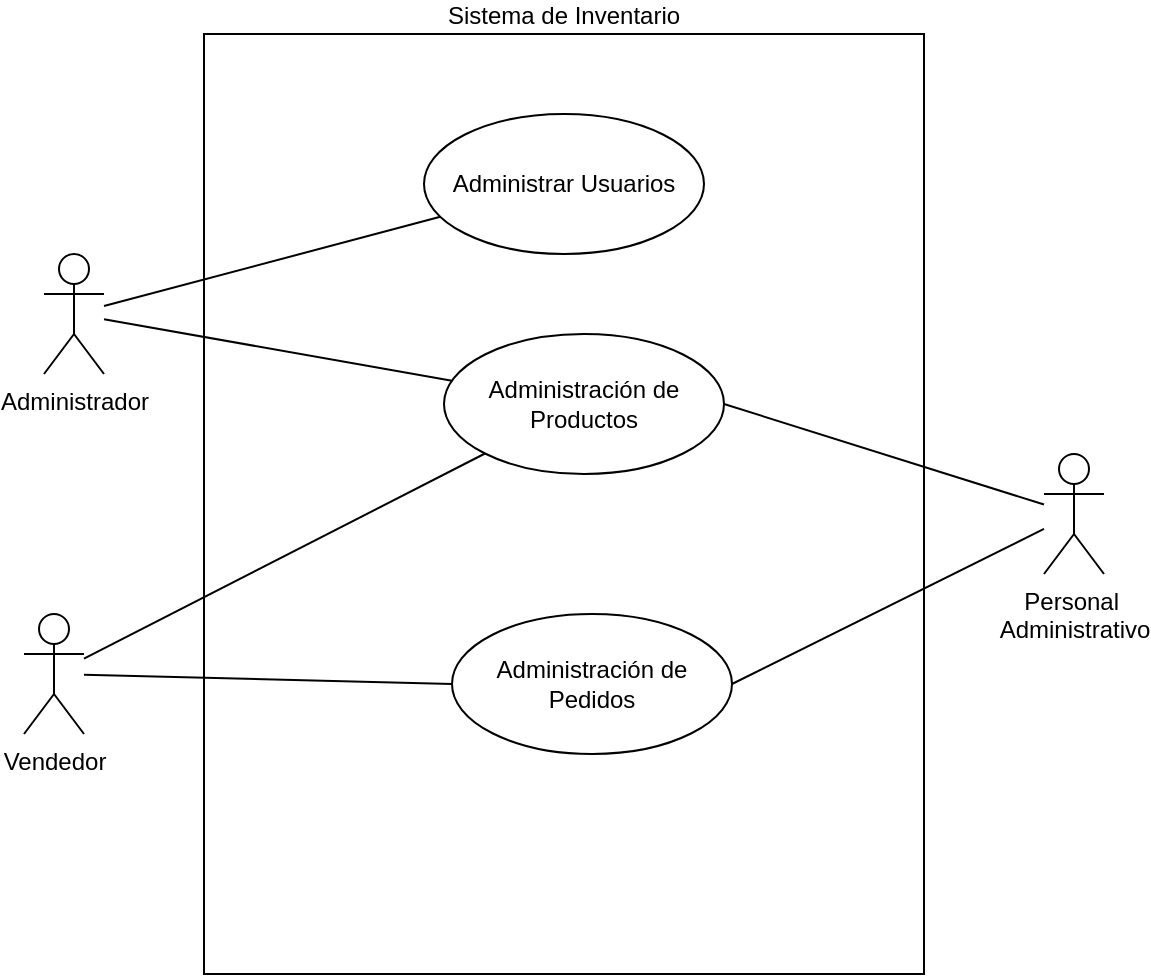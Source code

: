 <mxfile version="27.0.9" pages="4">
  <diagram name="Página-1" id="llKfogAH73QbotW0LFLG">
    <mxGraphModel dx="1426" dy="743" grid="1" gridSize="10" guides="1" tooltips="1" connect="1" arrows="1" fold="1" page="1" pageScale="1" pageWidth="827" pageHeight="1169" math="0" shadow="0">
      <root>
        <mxCell id="0" />
        <mxCell id="1" parent="0" />
        <mxCell id="9_dO9ljPkb3_jfXZ6kEy-17" value="Sistema de Inventario" style="rounded=0;whiteSpace=wrap;html=1;labelPosition=center;verticalLabelPosition=top;align=center;verticalAlign=bottom;" vertex="1" parent="1">
          <mxGeometry x="290" y="60" width="360" height="470" as="geometry" />
        </mxCell>
        <mxCell id="9_dO9ljPkb3_jfXZ6kEy-25" style="rounded=0;orthogonalLoop=1;jettySize=auto;html=1;endArrow=none;startFill=0;" edge="1" parent="1" source="9_dO9ljPkb3_jfXZ6kEy-18" target="9_dO9ljPkb3_jfXZ6kEy-24">
          <mxGeometry relative="1" as="geometry" />
        </mxCell>
        <mxCell id="9_dO9ljPkb3_jfXZ6kEy-28" style="rounded=0;orthogonalLoop=1;jettySize=auto;html=1;endArrow=none;startFill=0;" edge="1" parent="1" source="9_dO9ljPkb3_jfXZ6kEy-18" target="9_dO9ljPkb3_jfXZ6kEy-26">
          <mxGeometry relative="1" as="geometry" />
        </mxCell>
        <mxCell id="9_dO9ljPkb3_jfXZ6kEy-18" value="Administrador&lt;div&gt;&lt;br&gt;&lt;/div&gt;" style="shape=umlActor;verticalLabelPosition=bottom;verticalAlign=top;html=1;outlineConnect=0;" vertex="1" parent="1">
          <mxGeometry x="210" y="170" width="30" height="60" as="geometry" />
        </mxCell>
        <mxCell id="9_dO9ljPkb3_jfXZ6kEy-27" style="rounded=0;orthogonalLoop=1;jettySize=auto;html=1;entryX=1;entryY=0.5;entryDx=0;entryDy=0;endArrow=none;startFill=0;" edge="1" parent="1" source="9_dO9ljPkb3_jfXZ6kEy-20" target="9_dO9ljPkb3_jfXZ6kEy-26">
          <mxGeometry relative="1" as="geometry" />
        </mxCell>
        <mxCell id="9_dO9ljPkb3_jfXZ6kEy-31" style="rounded=0;orthogonalLoop=1;jettySize=auto;html=1;entryX=1;entryY=0.5;entryDx=0;entryDy=0;endArrow=none;startFill=0;" edge="1" parent="1" source="9_dO9ljPkb3_jfXZ6kEy-20" target="9_dO9ljPkb3_jfXZ6kEy-30">
          <mxGeometry relative="1" as="geometry" />
        </mxCell>
        <mxCell id="9_dO9ljPkb3_jfXZ6kEy-20" value="&lt;div&gt;Personal&amp;nbsp;&lt;/div&gt;&lt;div&gt;Administrativo&lt;/div&gt;&lt;div&gt;&lt;br&gt;&lt;/div&gt;" style="shape=umlActor;verticalLabelPosition=bottom;verticalAlign=top;html=1;outlineConnect=0;" vertex="1" parent="1">
          <mxGeometry x="710" y="270" width="30" height="60" as="geometry" />
        </mxCell>
        <mxCell id="9_dO9ljPkb3_jfXZ6kEy-29" style="rounded=0;orthogonalLoop=1;jettySize=auto;html=1;entryX=0;entryY=1;entryDx=0;entryDy=0;endArrow=none;startFill=0;" edge="1" parent="1" source="9_dO9ljPkb3_jfXZ6kEy-21" target="9_dO9ljPkb3_jfXZ6kEy-26">
          <mxGeometry relative="1" as="geometry" />
        </mxCell>
        <mxCell id="9_dO9ljPkb3_jfXZ6kEy-32" style="rounded=0;orthogonalLoop=1;jettySize=auto;html=1;entryX=0;entryY=0.5;entryDx=0;entryDy=0;endArrow=none;startFill=0;" edge="1" parent="1" source="9_dO9ljPkb3_jfXZ6kEy-21" target="9_dO9ljPkb3_jfXZ6kEy-30">
          <mxGeometry relative="1" as="geometry" />
        </mxCell>
        <mxCell id="9_dO9ljPkb3_jfXZ6kEy-21" value="&lt;div&gt;Vendedor&lt;/div&gt;" style="shape=umlActor;verticalLabelPosition=bottom;verticalAlign=top;html=1;outlineConnect=0;" vertex="1" parent="1">
          <mxGeometry x="200" y="350" width="30" height="60" as="geometry" />
        </mxCell>
        <mxCell id="9_dO9ljPkb3_jfXZ6kEy-24" value="Administrar Usuarios" style="ellipse;whiteSpace=wrap;html=1;" vertex="1" parent="1">
          <mxGeometry x="400" y="100" width="140" height="70" as="geometry" />
        </mxCell>
        <mxCell id="9_dO9ljPkb3_jfXZ6kEy-26" value="Administración de Productos" style="ellipse;whiteSpace=wrap;html=1;" vertex="1" parent="1">
          <mxGeometry x="410" y="210" width="140" height="70" as="geometry" />
        </mxCell>
        <mxCell id="9_dO9ljPkb3_jfXZ6kEy-30" value="Administración de Pedidos" style="ellipse;whiteSpace=wrap;html=1;" vertex="1" parent="1">
          <mxGeometry x="414" y="350" width="140" height="70" as="geometry" />
        </mxCell>
      </root>
    </mxGraphModel>
  </diagram>
  <diagram id="m4KOnaXgod95R0eAccf6" name="Página-2">
    <mxGraphModel dx="1426" dy="743" grid="1" gridSize="10" guides="1" tooltips="1" connect="1" arrows="1" fold="1" page="1" pageScale="1" pageWidth="827" pageHeight="1169" math="0" shadow="0">
      <root>
        <mxCell id="0" />
        <mxCell id="1" parent="0" />
        <mxCell id="FEWvKkGXmjPkkgMHIVoE-1" value="Administración de usuarios" style="rounded=0;whiteSpace=wrap;html=1;labelPosition=center;verticalLabelPosition=top;align=center;verticalAlign=bottom;" vertex="1" parent="1">
          <mxGeometry x="230" y="370" width="360" height="470" as="geometry" />
        </mxCell>
        <mxCell id="FEWvKkGXmjPkkgMHIVoE-7" style="rounded=0;orthogonalLoop=1;jettySize=auto;html=1;entryX=0;entryY=0.5;entryDx=0;entryDy=0;endArrow=none;startFill=0;" edge="1" parent="1" source="FEWvKkGXmjPkkgMHIVoE-2" target="FEWvKkGXmjPkkgMHIVoE-3">
          <mxGeometry relative="1" as="geometry" />
        </mxCell>
        <mxCell id="FEWvKkGXmjPkkgMHIVoE-8" style="rounded=0;orthogonalLoop=1;jettySize=auto;html=1;endArrow=none;startFill=0;" edge="1" parent="1" source="FEWvKkGXmjPkkgMHIVoE-2" target="FEWvKkGXmjPkkgMHIVoE-4">
          <mxGeometry relative="1" as="geometry" />
        </mxCell>
        <mxCell id="FEWvKkGXmjPkkgMHIVoE-9" style="rounded=0;orthogonalLoop=1;jettySize=auto;html=1;endArrow=none;startFill=0;" edge="1" parent="1" source="FEWvKkGXmjPkkgMHIVoE-2" target="FEWvKkGXmjPkkgMHIVoE-5">
          <mxGeometry relative="1" as="geometry" />
        </mxCell>
        <mxCell id="FEWvKkGXmjPkkgMHIVoE-10" style="rounded=0;orthogonalLoop=1;jettySize=auto;html=1;entryX=0;entryY=0.5;entryDx=0;entryDy=0;endArrow=none;startFill=0;" edge="1" parent="1" source="FEWvKkGXmjPkkgMHIVoE-2" target="FEWvKkGXmjPkkgMHIVoE-6">
          <mxGeometry relative="1" as="geometry" />
        </mxCell>
        <mxCell id="FEWvKkGXmjPkkgMHIVoE-2" value="Administrador" style="shape=umlActor;verticalLabelPosition=bottom;verticalAlign=top;html=1;" vertex="1" parent="1">
          <mxGeometry x="160" y="560" width="30" height="60" as="geometry" />
        </mxCell>
        <mxCell id="FEWvKkGXmjPkkgMHIVoE-3" value="Agregar Usuarios" style="ellipse;whiteSpace=wrap;html=1;" vertex="1" parent="1">
          <mxGeometry x="340" y="410" width="140" height="70" as="geometry" />
        </mxCell>
        <mxCell id="FEWvKkGXmjPkkgMHIVoE-4" value="Consultar Usuarios" style="ellipse;whiteSpace=wrap;html=1;" vertex="1" parent="1">
          <mxGeometry x="340" y="500" width="140" height="70" as="geometry" />
        </mxCell>
        <mxCell id="FEWvKkGXmjPkkgMHIVoE-5" value="Actualizar usuarios" style="ellipse;whiteSpace=wrap;html=1;" vertex="1" parent="1">
          <mxGeometry x="340" y="585" width="140" height="70" as="geometry" />
        </mxCell>
        <mxCell id="FEWvKkGXmjPkkgMHIVoE-6" value="Eliminar Usuarios" style="ellipse;whiteSpace=wrap;html=1;" vertex="1" parent="1">
          <mxGeometry x="340" y="680" width="140" height="70" as="geometry" />
        </mxCell>
      </root>
    </mxGraphModel>
  </diagram>
  <diagram id="wRIO-74eGpNeyaIytteZ" name="Página-3">
    <mxGraphModel dx="1426" dy="743" grid="1" gridSize="10" guides="1" tooltips="1" connect="1" arrows="1" fold="1" page="1" pageScale="1" pageWidth="827" pageHeight="1169" math="0" shadow="0">
      <root>
        <mxCell id="0" />
        <mxCell id="1" parent="0" />
        <mxCell id="Uo1YUi1C9ECrQ9FItZ4_-1" value="Administración de productos" style="rounded=0;whiteSpace=wrap;html=1;labelPosition=center;verticalLabelPosition=top;align=center;verticalAlign=bottom;" vertex="1" parent="1">
          <mxGeometry x="230" y="90" width="360" height="470" as="geometry" />
        </mxCell>
        <mxCell id="Uo1YUi1C9ECrQ9FItZ4_-2" style="rounded=0;orthogonalLoop=1;jettySize=auto;html=1;entryX=0;entryY=0.5;entryDx=0;entryDy=0;endArrow=none;startFill=0;" edge="1" parent="1" source="Uo1YUi1C9ECrQ9FItZ4_-6" target="Uo1YUi1C9ECrQ9FItZ4_-7">
          <mxGeometry relative="1" as="geometry" />
        </mxCell>
        <mxCell id="Uo1YUi1C9ECrQ9FItZ4_-3" style="rounded=0;orthogonalLoop=1;jettySize=auto;html=1;endArrow=none;startFill=0;" edge="1" parent="1" source="Uo1YUi1C9ECrQ9FItZ4_-6" target="Uo1YUi1C9ECrQ9FItZ4_-8">
          <mxGeometry relative="1" as="geometry" />
        </mxCell>
        <mxCell id="Uo1YUi1C9ECrQ9FItZ4_-4" style="rounded=0;orthogonalLoop=1;jettySize=auto;html=1;endArrow=none;startFill=0;" edge="1" parent="1" source="Uo1YUi1C9ECrQ9FItZ4_-6" target="Uo1YUi1C9ECrQ9FItZ4_-9">
          <mxGeometry relative="1" as="geometry" />
        </mxCell>
        <mxCell id="Uo1YUi1C9ECrQ9FItZ4_-5" style="rounded=0;orthogonalLoop=1;jettySize=auto;html=1;entryX=0;entryY=0.5;entryDx=0;entryDy=0;endArrow=none;startFill=0;" edge="1" parent="1" source="Uo1YUi1C9ECrQ9FItZ4_-6" target="Uo1YUi1C9ECrQ9FItZ4_-10">
          <mxGeometry relative="1" as="geometry" />
        </mxCell>
        <mxCell id="Uo1YUi1C9ECrQ9FItZ4_-6" value="&lt;div&gt;Personal&amp;nbsp;&lt;/div&gt;&lt;div&gt;Administrativo&lt;/div&gt;&lt;div&gt;&lt;br&gt;&lt;/div&gt;" style="shape=umlActor;verticalLabelPosition=bottom;verticalAlign=top;html=1;" vertex="1" parent="1">
          <mxGeometry x="160" y="280" width="30" height="60" as="geometry" />
        </mxCell>
        <mxCell id="Uo1YUi1C9ECrQ9FItZ4_-7" value="Agregar Productos" style="ellipse;whiteSpace=wrap;html=1;" vertex="1" parent="1">
          <mxGeometry x="340" y="130" width="140" height="70" as="geometry" />
        </mxCell>
        <mxCell id="Uo1YUi1C9ECrQ9FItZ4_-8" value="Consultar Productos" style="ellipse;whiteSpace=wrap;html=1;" vertex="1" parent="1">
          <mxGeometry x="340" y="220" width="140" height="70" as="geometry" />
        </mxCell>
        <mxCell id="Uo1YUi1C9ECrQ9FItZ4_-9" value="Actualizar Productos (Agregar inventario)" style="ellipse;whiteSpace=wrap;html=1;" vertex="1" parent="1">
          <mxGeometry x="340" y="305" width="140" height="70" as="geometry" />
        </mxCell>
        <mxCell id="Uo1YUi1C9ECrQ9FItZ4_-10" value="Eliminar Productos" style="ellipse;whiteSpace=wrap;html=1;" vertex="1" parent="1">
          <mxGeometry x="340" y="400" width="140" height="70" as="geometry" />
        </mxCell>
        <mxCell id="nSmHEbGJ8A100pLY9o74-3" style="rounded=0;orthogonalLoop=1;jettySize=auto;html=1;entryX=1;entryY=0.5;entryDx=0;entryDy=0;endArrow=none;startFill=0;" edge="1" parent="1" source="nSmHEbGJ8A100pLY9o74-1" target="Uo1YUi1C9ECrQ9FItZ4_-8">
          <mxGeometry relative="1" as="geometry" />
        </mxCell>
        <mxCell id="nSmHEbGJ8A100pLY9o74-1" value="Vendedor" style="shape=umlActor;verticalLabelPosition=bottom;verticalAlign=top;html=1;" vertex="1" parent="1">
          <mxGeometry x="650" y="290" width="30" height="60" as="geometry" />
        </mxCell>
      </root>
    </mxGraphModel>
  </diagram>
  <diagram name="Página-4" id="x6cQ1gqJ43xzpBo3fvuV">
    <mxGraphModel dx="1426" dy="743" grid="1" gridSize="10" guides="1" tooltips="1" connect="1" arrows="1" fold="1" page="1" pageScale="1" pageWidth="827" pageHeight="1169" math="0" shadow="0">
      <root>
        <mxCell id="4ryGJde8-RNaSiQiBpDm-0" />
        <mxCell id="4ryGJde8-RNaSiQiBpDm-1" parent="4ryGJde8-RNaSiQiBpDm-0" />
        <mxCell id="4ryGJde8-RNaSiQiBpDm-2" value="Administración de pedidos" style="rounded=0;whiteSpace=wrap;html=1;labelPosition=center;verticalLabelPosition=top;align=center;verticalAlign=bottom;" vertex="1" parent="4ryGJde8-RNaSiQiBpDm-1">
          <mxGeometry x="230" y="90" width="360" height="430" as="geometry" />
        </mxCell>
        <mxCell id="4ryGJde8-RNaSiQiBpDm-3" style="rounded=0;orthogonalLoop=1;jettySize=auto;html=1;entryX=0;entryY=0.5;entryDx=0;entryDy=0;endArrow=none;startFill=0;" edge="1" parent="4ryGJde8-RNaSiQiBpDm-1" source="4ryGJde8-RNaSiQiBpDm-7" target="4ryGJde8-RNaSiQiBpDm-8">
          <mxGeometry relative="1" as="geometry" />
        </mxCell>
        <mxCell id="4ryGJde8-RNaSiQiBpDm-4" style="rounded=0;orthogonalLoop=1;jettySize=auto;html=1;endArrow=none;startFill=0;" edge="1" parent="4ryGJde8-RNaSiQiBpDm-1" source="4ryGJde8-RNaSiQiBpDm-7" target="4ryGJde8-RNaSiQiBpDm-9">
          <mxGeometry relative="1" as="geometry" />
        </mxCell>
        <mxCell id="4ryGJde8-RNaSiQiBpDm-5" style="rounded=0;orthogonalLoop=1;jettySize=auto;html=1;endArrow=none;startFill=0;" edge="1" parent="4ryGJde8-RNaSiQiBpDm-1" source="4ryGJde8-RNaSiQiBpDm-7" target="4ryGJde8-RNaSiQiBpDm-10">
          <mxGeometry relative="1" as="geometry" />
        </mxCell>
        <mxCell id="4ryGJde8-RNaSiQiBpDm-6" style="rounded=0;orthogonalLoop=1;jettySize=auto;html=1;entryX=0;entryY=0.5;entryDx=0;entryDy=0;endArrow=none;startFill=0;" edge="1" parent="4ryGJde8-RNaSiQiBpDm-1" source="4ryGJde8-RNaSiQiBpDm-7" target="4ryGJde8-RNaSiQiBpDm-11">
          <mxGeometry relative="1" as="geometry" />
        </mxCell>
        <mxCell id="4ryGJde8-RNaSiQiBpDm-7" value="&lt;div&gt;Vendedor&lt;/div&gt;" style="shape=umlActor;verticalLabelPosition=bottom;verticalAlign=top;html=1;" vertex="1" parent="4ryGJde8-RNaSiQiBpDm-1">
          <mxGeometry x="160" y="280" width="30" height="60" as="geometry" />
        </mxCell>
        <mxCell id="4ryGJde8-RNaSiQiBpDm-8" value="Agregar Pedido" style="ellipse;whiteSpace=wrap;html=1;" vertex="1" parent="4ryGJde8-RNaSiQiBpDm-1">
          <mxGeometry x="340" y="130" width="140" height="70" as="geometry" />
        </mxCell>
        <mxCell id="4ryGJde8-RNaSiQiBpDm-9" value="Consultar Pedido" style="ellipse;whiteSpace=wrap;html=1;" vertex="1" parent="4ryGJde8-RNaSiQiBpDm-1">
          <mxGeometry x="340" y="220" width="140" height="70" as="geometry" />
        </mxCell>
        <mxCell id="4ryGJde8-RNaSiQiBpDm-10" value="Realizar pedido" style="ellipse;whiteSpace=wrap;html=1;" vertex="1" parent="4ryGJde8-RNaSiQiBpDm-1">
          <mxGeometry x="340" y="305" width="140" height="70" as="geometry" />
        </mxCell>
        <mxCell id="4ryGJde8-RNaSiQiBpDm-11" value="Eliminar Pedido" style="ellipse;whiteSpace=wrap;html=1;" vertex="1" parent="4ryGJde8-RNaSiQiBpDm-1">
          <mxGeometry x="340" y="400" width="140" height="70" as="geometry" />
        </mxCell>
        <mxCell id="4ryGJde8-RNaSiQiBpDm-12" style="rounded=0;orthogonalLoop=1;jettySize=auto;html=1;entryX=1;entryY=0.5;entryDx=0;entryDy=0;endArrow=none;startFill=0;" edge="1" parent="4ryGJde8-RNaSiQiBpDm-1" source="4ryGJde8-RNaSiQiBpDm-13" target="4ryGJde8-RNaSiQiBpDm-9">
          <mxGeometry relative="1" as="geometry" />
        </mxCell>
        <mxCell id="4ryGJde8-RNaSiQiBpDm-13" value="Personal &lt;br&gt;Administrativo" style="shape=umlActor;verticalLabelPosition=bottom;verticalAlign=top;html=1;" vertex="1" parent="4ryGJde8-RNaSiQiBpDm-1">
          <mxGeometry x="650" y="290" width="30" height="60" as="geometry" />
        </mxCell>
      </root>
    </mxGraphModel>
  </diagram>
</mxfile>
